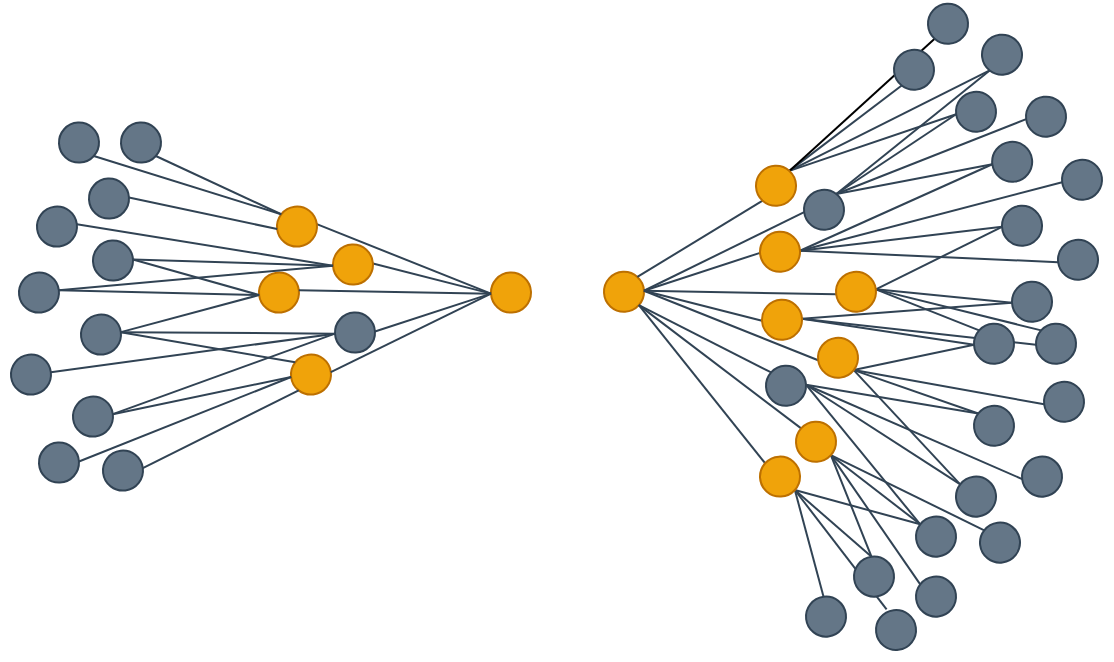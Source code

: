 <mxfile version="12.9.12" type="device"><diagram id="62S0e5glwULPYUZKFEZX" name="Page-1"><mxGraphModel dx="1422" dy="776" grid="1" gridSize="10" guides="1" tooltips="1" connect="1" arrows="1" fold="1" page="1" pageScale="1" pageWidth="827" pageHeight="1169" math="0" shadow="0"><root><mxCell id="0"/><mxCell id="1" parent="0"/><mxCell id="OaKnhqzBwiKhM-M37cn4-85" style="edgeStyle=none;rounded=0;orthogonalLoop=1;jettySize=auto;html=1;exitX=0.5;exitY=1;exitDx=0;exitDy=0;entryX=1;entryY=0;entryDx=0;entryDy=0;endArrow=none;endFill=0;fillColor=#647687;strokeColor=#314354;" parent="1" source="OaKnhqzBwiKhM-M37cn4-3" target="OaKnhqzBwiKhM-M37cn4-53" edge="1"><mxGeometry relative="1" as="geometry"/></mxCell><mxCell id="OaKnhqzBwiKhM-M37cn4-86" style="edgeStyle=none;rounded=0;orthogonalLoop=1;jettySize=auto;html=1;exitX=0.5;exitY=1;exitDx=0;exitDy=0;entryX=0.5;entryY=0;entryDx=0;entryDy=0;endArrow=none;endFill=0;fillColor=#647687;strokeColor=#314354;" parent="1" source="OaKnhqzBwiKhM-M37cn4-3" target="OaKnhqzBwiKhM-M37cn4-63" edge="1"><mxGeometry relative="1" as="geometry"/></mxCell><mxCell id="OaKnhqzBwiKhM-M37cn4-87" style="edgeStyle=none;rounded=0;orthogonalLoop=1;jettySize=auto;html=1;exitX=0.5;exitY=1;exitDx=0;exitDy=0;entryX=1;entryY=0;entryDx=0;entryDy=0;endArrow=none;endFill=0;fillColor=#647687;strokeColor=#314354;" parent="1" source="OaKnhqzBwiKhM-M37cn4-3" target="OaKnhqzBwiKhM-M37cn4-64" edge="1"><mxGeometry relative="1" as="geometry"/></mxCell><mxCell id="OaKnhqzBwiKhM-M37cn4-88" style="edgeStyle=none;rounded=0;orthogonalLoop=1;jettySize=auto;html=1;exitX=0.5;exitY=1;exitDx=0;exitDy=0;entryX=1;entryY=0;entryDx=0;entryDy=0;endArrow=none;endFill=0;fillColor=#647687;strokeColor=#314354;" parent="1" source="OaKnhqzBwiKhM-M37cn4-3" target="OaKnhqzBwiKhM-M37cn4-61" edge="1"><mxGeometry relative="1" as="geometry"/></mxCell><mxCell id="OaKnhqzBwiKhM-M37cn4-3" value="" style="ellipse;whiteSpace=wrap;html=1;aspect=fixed;fillColor=#647687;rotation=-142;strokeColor=#314354;fontColor=#ffffff;" parent="1" vertex="1"><mxGeometry x="536" y="354.892" width="20" height="20" as="geometry"/></mxCell><mxCell id="OaKnhqzBwiKhM-M37cn4-93" style="edgeStyle=none;rounded=0;orthogonalLoop=1;jettySize=auto;html=1;exitX=0;exitY=1;exitDx=0;exitDy=0;entryX=0.5;entryY=0;entryDx=0;entryDy=0;endArrow=none;endFill=0;fillColor=#647687;strokeColor=#314354;" parent="1" source="OaKnhqzBwiKhM-M37cn4-4" target="OaKnhqzBwiKhM-M37cn4-57" edge="1"><mxGeometry relative="1" as="geometry"/></mxCell><mxCell id="OaKnhqzBwiKhM-M37cn4-94" style="edgeStyle=none;rounded=0;orthogonalLoop=1;jettySize=auto;html=1;exitX=0;exitY=1;exitDx=0;exitDy=0;entryX=0.5;entryY=0;entryDx=0;entryDy=0;endArrow=none;endFill=0;fillColor=#647687;strokeColor=#314354;" parent="1" source="OaKnhqzBwiKhM-M37cn4-4" target="OaKnhqzBwiKhM-M37cn4-56" edge="1"><mxGeometry relative="1" as="geometry"/></mxCell><mxCell id="OaKnhqzBwiKhM-M37cn4-95" style="edgeStyle=none;rounded=0;orthogonalLoop=1;jettySize=auto;html=1;exitX=0;exitY=1;exitDx=0;exitDy=0;entryX=1;entryY=0;entryDx=0;entryDy=0;endArrow=none;endFill=0;fillColor=#647687;strokeColor=#314354;" parent="1" source="OaKnhqzBwiKhM-M37cn4-4" target="OaKnhqzBwiKhM-M37cn4-59" edge="1"><mxGeometry relative="1" as="geometry"/></mxCell><mxCell id="OaKnhqzBwiKhM-M37cn4-96" style="edgeStyle=none;rounded=0;orthogonalLoop=1;jettySize=auto;html=1;exitX=0;exitY=1;exitDx=0;exitDy=0;entryX=1;entryY=0;entryDx=0;entryDy=0;endArrow=none;endFill=0;fillColor=#647687;strokeColor=#314354;" parent="1" source="OaKnhqzBwiKhM-M37cn4-4" target="OaKnhqzBwiKhM-M37cn4-62" edge="1"><mxGeometry relative="1" as="geometry"/></mxCell><mxCell id="OaKnhqzBwiKhM-M37cn4-5" value="" style="ellipse;whiteSpace=wrap;html=1;aspect=fixed;rotation=-93;fillColor=#f0a30a;strokeColor=#BD7000;fontColor=#ffffff;" parent="1" vertex="1"><mxGeometry x="436" y="395.892" width="20" height="20" as="geometry"/></mxCell><mxCell id="OaKnhqzBwiKhM-M37cn4-6" value="" style="endArrow=none;html=1;exitX=1;exitY=0;exitDx=0;exitDy=0;entryX=0;entryY=1;entryDx=0;entryDy=0;fillColor=#647687;strokeColor=#314354;" parent="1" source="OaKnhqzBwiKhM-M37cn4-14" target="OaKnhqzBwiKhM-M37cn4-5" edge="1"><mxGeometry width="50" height="50" relative="1" as="geometry"><mxPoint x="399" y="342.892" as="sourcePoint"/><mxPoint x="329" y="351.892" as="targetPoint"/></mxGeometry></mxCell><mxCell id="OaKnhqzBwiKhM-M37cn4-7" value="" style="endArrow=none;html=1;exitX=0.5;exitY=0;exitDx=0;exitDy=0;entryX=0.5;entryY=1;entryDx=0;entryDy=0;fillColor=#647687;strokeColor=#314354;" parent="1" source="OaKnhqzBwiKhM-M37cn4-15" target="OaKnhqzBwiKhM-M37cn4-5" edge="1"><mxGeometry width="50" height="50" relative="1" as="geometry"><mxPoint x="399" y="342.892" as="sourcePoint"/><mxPoint x="329" y="351.892" as="targetPoint"/></mxGeometry></mxCell><mxCell id="OaKnhqzBwiKhM-M37cn4-8" value="" style="endArrow=none;html=1;exitX=1;exitY=0;exitDx=0;exitDy=0;entryX=0.5;entryY=1;entryDx=0;entryDy=0;fillColor=#647687;strokeColor=#314354;" parent="1" source="OaKnhqzBwiKhM-M37cn4-13" target="OaKnhqzBwiKhM-M37cn4-5" edge="1"><mxGeometry width="50" height="50" relative="1" as="geometry"><mxPoint x="399" y="342.892" as="sourcePoint"/><mxPoint x="329" y="351.892" as="targetPoint"/></mxGeometry></mxCell><mxCell id="OaKnhqzBwiKhM-M37cn4-9" value="" style="endArrow=none;html=1;exitX=1;exitY=0;exitDx=0;exitDy=0;entryX=0.5;entryY=1;entryDx=0;entryDy=0;fillColor=#647687;strokeColor=#314354;" parent="1" source="OaKnhqzBwiKhM-M37cn4-3" target="OaKnhqzBwiKhM-M37cn4-5" edge="1"><mxGeometry width="50" height="50" relative="1" as="geometry"><mxPoint x="399" y="342.892" as="sourcePoint"/><mxPoint x="329" y="351.892" as="targetPoint"/></mxGeometry></mxCell><mxCell id="OaKnhqzBwiKhM-M37cn4-10" value="" style="endArrow=none;html=1;exitX=1;exitY=0;exitDx=0;exitDy=0;entryX=0.5;entryY=1;entryDx=0;entryDy=0;fillColor=#647687;strokeColor=#314354;" parent="1" source="OaKnhqzBwiKhM-M37cn4-4" target="OaKnhqzBwiKhM-M37cn4-5" edge="1"><mxGeometry width="50" height="50" relative="1" as="geometry"><mxPoint x="399" y="342.892" as="sourcePoint"/><mxPoint x="329" y="351.892" as="targetPoint"/></mxGeometry></mxCell><mxCell id="OaKnhqzBwiKhM-M37cn4-11" value="" style="endArrow=none;html=1;exitX=0.5;exitY=0;exitDx=0;exitDy=0;entryX=0.5;entryY=1;entryDx=0;entryDy=0;fillColor=#647687;strokeColor=#314354;" parent="1" source="OaKnhqzBwiKhM-M37cn4-17" target="OaKnhqzBwiKhM-M37cn4-5" edge="1"><mxGeometry width="50" height="50" relative="1" as="geometry"><mxPoint x="399" y="342.892" as="sourcePoint"/><mxPoint x="329" y="351.892" as="targetPoint"/></mxGeometry></mxCell><mxCell id="OaKnhqzBwiKhM-M37cn4-12" value="" style="endArrow=none;html=1;exitX=0;exitY=0;exitDx=0;exitDy=0;entryX=1;entryY=1;entryDx=0;entryDy=0;fillColor=#647687;strokeColor=#314354;" parent="1" source="OaKnhqzBwiKhM-M37cn4-16" target="OaKnhqzBwiKhM-M37cn4-5" edge="1"><mxGeometry width="50" height="50" relative="1" as="geometry"><mxPoint x="399" y="342.892" as="sourcePoint"/><mxPoint x="329" y="351.892" as="targetPoint"/></mxGeometry></mxCell><mxCell id="OaKnhqzBwiKhM-M37cn4-100" style="edgeStyle=none;rounded=0;orthogonalLoop=1;jettySize=auto;html=1;exitX=0;exitY=0.5;exitDx=0;exitDy=0;entryX=0.5;entryY=0;entryDx=0;entryDy=0;endArrow=none;endFill=0;fillColor=#647687;strokeColor=#314354;" parent="1" source="OaKnhqzBwiKhM-M37cn4-13" target="OaKnhqzBwiKhM-M37cn4-62" edge="1"><mxGeometry relative="1" as="geometry"/></mxCell><mxCell id="OaKnhqzBwiKhM-M37cn4-101" style="edgeStyle=none;rounded=0;orthogonalLoop=1;jettySize=auto;html=1;exitX=0;exitY=0.5;exitDx=0;exitDy=0;entryX=1;entryY=0;entryDx=0;entryDy=0;endArrow=none;endFill=0;fillColor=#647687;strokeColor=#314354;" parent="1" source="OaKnhqzBwiKhM-M37cn4-13" target="OaKnhqzBwiKhM-M37cn4-66" edge="1"><mxGeometry relative="1" as="geometry"/></mxCell><mxCell id="OaKnhqzBwiKhM-M37cn4-102" style="edgeStyle=none;rounded=0;orthogonalLoop=1;jettySize=auto;html=1;exitX=0;exitY=0.5;exitDx=0;exitDy=0;entryX=1;entryY=0.5;entryDx=0;entryDy=0;endArrow=none;endFill=0;fillColor=#647687;strokeColor=#314354;" parent="1" source="OaKnhqzBwiKhM-M37cn4-13" target="OaKnhqzBwiKhM-M37cn4-65" edge="1"><mxGeometry relative="1" as="geometry"/></mxCell><mxCell id="OaKnhqzBwiKhM-M37cn4-103" style="edgeStyle=none;rounded=0;orthogonalLoop=1;jettySize=auto;html=1;exitX=0;exitY=0.5;exitDx=0;exitDy=0;entryX=1;entryY=0.5;entryDx=0;entryDy=0;endArrow=none;endFill=0;fillColor=#647687;strokeColor=#314354;" parent="1" source="OaKnhqzBwiKhM-M37cn4-13" target="OaKnhqzBwiKhM-M37cn4-68" edge="1"><mxGeometry relative="1" as="geometry"/></mxCell><mxCell id="OaKnhqzBwiKhM-M37cn4-13" value="" style="ellipse;whiteSpace=wrap;html=1;aspect=fixed;fillColor=#f0a30a;rotation=-142;strokeColor=#BD7000;fontColor=#ffffff;" parent="1" vertex="1"><mxGeometry x="543" y="428.892" width="20" height="20" as="geometry"/></mxCell><mxCell id="OaKnhqzBwiKhM-M37cn4-104" style="edgeStyle=none;rounded=0;orthogonalLoop=1;jettySize=auto;html=1;exitX=0.5;exitY=1;exitDx=0;exitDy=0;entryX=1;entryY=0.5;entryDx=0;entryDy=0;endArrow=none;endFill=0;fillColor=#647687;strokeColor=#314354;" parent="1" source="OaKnhqzBwiKhM-M37cn4-14" target="OaKnhqzBwiKhM-M37cn4-65" edge="1"><mxGeometry relative="1" as="geometry"/></mxCell><mxCell id="OaKnhqzBwiKhM-M37cn4-105" style="edgeStyle=none;rounded=0;orthogonalLoop=1;jettySize=auto;html=1;exitX=0.5;exitY=1;exitDx=0;exitDy=0;entryX=1;entryY=0;entryDx=0;entryDy=0;endArrow=none;endFill=0;fillColor=#647687;strokeColor=#314354;" parent="1" source="OaKnhqzBwiKhM-M37cn4-14" target="OaKnhqzBwiKhM-M37cn4-67" edge="1"><mxGeometry relative="1" as="geometry"/></mxCell><mxCell id="OaKnhqzBwiKhM-M37cn4-106" style="edgeStyle=none;rounded=0;orthogonalLoop=1;jettySize=auto;html=1;exitX=0.5;exitY=1;exitDx=0;exitDy=0;entryX=1;entryY=0.5;entryDx=0;entryDy=0;endArrow=none;endFill=0;fillColor=#647687;strokeColor=#314354;" parent="1" source="OaKnhqzBwiKhM-M37cn4-14" target="OaKnhqzBwiKhM-M37cn4-68" edge="1"><mxGeometry relative="1" as="geometry"/></mxCell><mxCell id="OaKnhqzBwiKhM-M37cn4-107" style="edgeStyle=none;rounded=0;orthogonalLoop=1;jettySize=auto;html=1;exitX=0.5;exitY=1;exitDx=0;exitDy=0;entryX=1;entryY=0.5;entryDx=0;entryDy=0;endArrow=none;endFill=0;fillColor=#647687;strokeColor=#314354;" parent="1" source="OaKnhqzBwiKhM-M37cn4-14" target="OaKnhqzBwiKhM-M37cn4-70" edge="1"><mxGeometry relative="1" as="geometry"/></mxCell><mxCell id="OaKnhqzBwiKhM-M37cn4-14" value="" style="ellipse;whiteSpace=wrap;html=1;aspect=fixed;rotation=-93;fillColor=#647687;strokeColor=#314354;fontColor=#ffffff;" parent="1" vertex="1"><mxGeometry x="517" y="442.892" width="20" height="20" as="geometry"/></mxCell><mxCell id="OaKnhqzBwiKhM-M37cn4-97" style="edgeStyle=none;rounded=0;orthogonalLoop=1;jettySize=auto;html=1;exitX=0.5;exitY=1;exitDx=0;exitDy=0;entryX=0.5;entryY=0;entryDx=0;entryDy=0;endArrow=none;endFill=0;fillColor=#647687;strokeColor=#314354;" parent="1" source="OaKnhqzBwiKhM-M37cn4-15" target="OaKnhqzBwiKhM-M37cn4-62" edge="1"><mxGeometry relative="1" as="geometry"/></mxCell><mxCell id="OaKnhqzBwiKhM-M37cn4-98" style="edgeStyle=none;rounded=0;orthogonalLoop=1;jettySize=auto;html=1;exitX=0.5;exitY=1;exitDx=0;exitDy=0;entryX=0.5;entryY=0;entryDx=0;entryDy=0;endArrow=none;endFill=0;fillColor=#647687;strokeColor=#314354;" parent="1" source="OaKnhqzBwiKhM-M37cn4-15" target="OaKnhqzBwiKhM-M37cn4-56" edge="1"><mxGeometry relative="1" as="geometry"/></mxCell><mxCell id="OaKnhqzBwiKhM-M37cn4-99" style="edgeStyle=none;rounded=0;orthogonalLoop=1;jettySize=auto;html=1;exitX=0.5;exitY=1;exitDx=0;exitDy=0;entryX=0.5;entryY=0;entryDx=0;entryDy=0;endArrow=none;endFill=0;fillColor=#647687;strokeColor=#314354;" parent="1" source="OaKnhqzBwiKhM-M37cn4-15" target="OaKnhqzBwiKhM-M37cn4-59" edge="1"><mxGeometry relative="1" as="geometry"/></mxCell><mxCell id="OaKnhqzBwiKhM-M37cn4-15" value="" style="ellipse;whiteSpace=wrap;html=1;aspect=fixed;rotation=-93;fillColor=#f0a30a;strokeColor=#BD7000;fontColor=#ffffff;" parent="1" vertex="1"><mxGeometry x="515" y="409.892" width="20" height="20" as="geometry"/></mxCell><mxCell id="OaKnhqzBwiKhM-M37cn4-82" style="edgeStyle=none;rounded=0;orthogonalLoop=1;jettySize=auto;html=1;exitX=1;exitY=1;exitDx=0;exitDy=0;entryX=0.5;entryY=0;entryDx=0;entryDy=0;endArrow=none;endFill=0;fillColor=#647687;strokeColor=#314354;" parent="1" source="OaKnhqzBwiKhM-M37cn4-16" target="OaKnhqzBwiKhM-M37cn4-60" edge="1"><mxGeometry relative="1" as="geometry"/></mxCell><mxCell id="OaKnhqzBwiKhM-M37cn4-83" style="edgeStyle=none;rounded=0;orthogonalLoop=1;jettySize=auto;html=1;exitX=1;exitY=1;exitDx=0;exitDy=0;entryX=0.5;entryY=0;entryDx=0;entryDy=0;endArrow=none;endFill=0;fillColor=#647687;strokeColor=#314354;" parent="1" source="OaKnhqzBwiKhM-M37cn4-16" target="OaKnhqzBwiKhM-M37cn4-63" edge="1"><mxGeometry relative="1" as="geometry"/></mxCell><mxCell id="OaKnhqzBwiKhM-M37cn4-84" style="edgeStyle=none;rounded=0;orthogonalLoop=1;jettySize=auto;html=1;exitX=1;exitY=1;exitDx=0;exitDy=0;entryX=1;entryY=0;entryDx=0;entryDy=0;endArrow=none;endFill=0;fillColor=#647687;strokeColor=#314354;" parent="1" source="OaKnhqzBwiKhM-M37cn4-16" target="OaKnhqzBwiKhM-M37cn4-53" edge="1"><mxGeometry relative="1" as="geometry"/></mxCell><mxCell id="OaKnhqzBwiKhM-M37cn4-116" style="edgeStyle=none;rounded=0;orthogonalLoop=1;jettySize=auto;html=1;exitX=1;exitY=1;exitDx=0;exitDy=0;entryX=0;entryY=0;entryDx=0;entryDy=0;endArrow=none;endFill=0;" parent="1" source="OaKnhqzBwiKhM-M37cn4-16" target="OaKnhqzBwiKhM-M37cn4-58" edge="1"><mxGeometry relative="1" as="geometry"/></mxCell><mxCell id="OaKnhqzBwiKhM-M37cn4-16" value="" style="ellipse;whiteSpace=wrap;html=1;aspect=fixed;rotation=-93;fillColor=#f0a30a;strokeColor=#BD7000;fontColor=#ffffff;" parent="1" vertex="1"><mxGeometry x="512" y="342.892" width="20" height="20" as="geometry"/></mxCell><mxCell id="OaKnhqzBwiKhM-M37cn4-89" style="edgeStyle=none;rounded=0;orthogonalLoop=1;jettySize=auto;html=1;exitX=0.5;exitY=1;exitDx=0;exitDy=0;entryX=1;entryY=0;entryDx=0;entryDy=0;endArrow=none;endFill=0;fillColor=#647687;strokeColor=#314354;" parent="1" source="OaKnhqzBwiKhM-M37cn4-17" target="OaKnhqzBwiKhM-M37cn4-61" edge="1"><mxGeometry relative="1" as="geometry"/></mxCell><mxCell id="OaKnhqzBwiKhM-M37cn4-90" style="edgeStyle=none;rounded=0;orthogonalLoop=1;jettySize=auto;html=1;exitX=0.5;exitY=1;exitDx=0;exitDy=0;entryX=1;entryY=0;entryDx=0;entryDy=0;endArrow=none;endFill=0;fillColor=#647687;strokeColor=#314354;" parent="1" source="OaKnhqzBwiKhM-M37cn4-17" target="OaKnhqzBwiKhM-M37cn4-54" edge="1"><mxGeometry relative="1" as="geometry"/></mxCell><mxCell id="OaKnhqzBwiKhM-M37cn4-91" style="edgeStyle=none;rounded=0;orthogonalLoop=1;jettySize=auto;html=1;exitX=0.5;exitY=1;exitDx=0;exitDy=0;entryX=0.5;entryY=0;entryDx=0;entryDy=0;endArrow=none;endFill=0;fillColor=#647687;strokeColor=#314354;" parent="1" source="OaKnhqzBwiKhM-M37cn4-17" target="OaKnhqzBwiKhM-M37cn4-57" edge="1"><mxGeometry relative="1" as="geometry"/></mxCell><mxCell id="OaKnhqzBwiKhM-M37cn4-92" style="edgeStyle=none;rounded=0;orthogonalLoop=1;jettySize=auto;html=1;exitX=0.5;exitY=1;exitDx=0;exitDy=0;entryX=1;entryY=0;entryDx=0;entryDy=0;endArrow=none;endFill=0;fillColor=#647687;strokeColor=#314354;" parent="1" source="OaKnhqzBwiKhM-M37cn4-17" target="OaKnhqzBwiKhM-M37cn4-55" edge="1"><mxGeometry relative="1" as="geometry"/></mxCell><mxCell id="OaKnhqzBwiKhM-M37cn4-17" value="" style="ellipse;whiteSpace=wrap;html=1;aspect=fixed;rotation=-93;fillColor=#f0a30a;strokeColor=#BD7000;fontColor=#ffffff;" parent="1" vertex="1"><mxGeometry x="514" y="375.892" width="20" height="20" as="geometry"/></mxCell><mxCell id="OaKnhqzBwiKhM-M37cn4-21" value="" style="endArrow=none;html=1;exitX=1;exitY=0;exitDx=0;exitDy=0;entryX=0;entryY=1;entryDx=0;entryDy=0;fillColor=#647687;strokeColor=#314354;" parent="1" source="OaKnhqzBwiKhM-M37cn4-22" target="OaKnhqzBwiKhM-M37cn4-5" edge="1"><mxGeometry width="50" height="50" relative="1" as="geometry"><mxPoint x="419" y="470.892" as="sourcePoint"/><mxPoint x="450" y="420" as="targetPoint"/></mxGeometry></mxCell><mxCell id="OaKnhqzBwiKhM-M37cn4-108" style="edgeStyle=none;rounded=0;orthogonalLoop=1;jettySize=auto;html=1;exitX=0;exitY=1;exitDx=0;exitDy=0;entryX=1;entryY=0.5;entryDx=0;entryDy=0;endArrow=none;endFill=0;fillColor=#647687;strokeColor=#314354;" parent="1" source="OaKnhqzBwiKhM-M37cn4-22" target="OaKnhqzBwiKhM-M37cn4-69" edge="1"><mxGeometry relative="1" as="geometry"/></mxCell><mxCell id="OaKnhqzBwiKhM-M37cn4-109" style="edgeStyle=none;rounded=0;orthogonalLoop=1;jettySize=auto;html=1;exitX=0;exitY=1;exitDx=0;exitDy=0;entryX=1;entryY=0.5;entryDx=0;entryDy=0;endArrow=none;endFill=0;fillColor=#647687;strokeColor=#314354;" parent="1" source="OaKnhqzBwiKhM-M37cn4-22" target="OaKnhqzBwiKhM-M37cn4-70" edge="1"><mxGeometry relative="1" as="geometry"/></mxCell><mxCell id="OaKnhqzBwiKhM-M37cn4-110" style="edgeStyle=none;rounded=0;orthogonalLoop=1;jettySize=auto;html=1;exitX=0;exitY=1;exitDx=0;exitDy=0;entryX=1;entryY=1;entryDx=0;entryDy=0;endArrow=none;endFill=0;fillColor=#647687;strokeColor=#314354;" parent="1" source="OaKnhqzBwiKhM-M37cn4-22" target="OaKnhqzBwiKhM-M37cn4-71" edge="1"><mxGeometry relative="1" as="geometry"/></mxCell><mxCell id="OaKnhqzBwiKhM-M37cn4-111" style="edgeStyle=none;rounded=0;orthogonalLoop=1;jettySize=auto;html=1;exitX=0;exitY=1;exitDx=0;exitDy=0;entryX=1;entryY=0.5;entryDx=0;entryDy=0;endArrow=none;endFill=0;fillColor=#647687;strokeColor=#314354;" parent="1" source="OaKnhqzBwiKhM-M37cn4-22" target="OaKnhqzBwiKhM-M37cn4-72" edge="1"><mxGeometry relative="1" as="geometry"/></mxCell><mxCell id="OaKnhqzBwiKhM-M37cn4-22" value="" style="ellipse;whiteSpace=wrap;html=1;aspect=fixed;rotation=-93;fillColor=#f0a30a;strokeColor=#BD7000;fontColor=#ffffff;" parent="1" vertex="1"><mxGeometry x="532" y="470.892" width="20" height="20" as="geometry"/></mxCell><mxCell id="OaKnhqzBwiKhM-M37cn4-23" value="" style="endArrow=none;html=1;exitX=1;exitY=0;exitDx=0;exitDy=0;entryX=0;entryY=1;entryDx=0;entryDy=0;fillColor=#647687;strokeColor=#314354;" parent="1" source="OaKnhqzBwiKhM-M37cn4-24" target="OaKnhqzBwiKhM-M37cn4-5" edge="1"><mxGeometry width="50" height="50" relative="1" as="geometry"><mxPoint x="401" y="488.312" as="sourcePoint"/><mxPoint x="425.431" y="420.004" as="targetPoint"/></mxGeometry></mxCell><mxCell id="OaKnhqzBwiKhM-M37cn4-112" style="edgeStyle=none;rounded=0;orthogonalLoop=1;jettySize=auto;html=1;exitX=0;exitY=1;exitDx=0;exitDy=0;entryX=1;entryY=1;entryDx=0;entryDy=0;endArrow=none;endFill=0;fillColor=#647687;strokeColor=#314354;" parent="1" source="OaKnhqzBwiKhM-M37cn4-24" target="OaKnhqzBwiKhM-M37cn4-71" edge="1"><mxGeometry relative="1" as="geometry"/></mxCell><mxCell id="OaKnhqzBwiKhM-M37cn4-113" style="edgeStyle=none;rounded=0;orthogonalLoop=1;jettySize=auto;html=1;exitX=0;exitY=1;exitDx=0;exitDy=0;entryX=1.002;entryY=0.76;entryDx=0;entryDy=0;entryPerimeter=0;endArrow=none;endFill=0;fillColor=#647687;strokeColor=#314354;" parent="1" source="OaKnhqzBwiKhM-M37cn4-24" target="OaKnhqzBwiKhM-M37cn4-75" edge="1"><mxGeometry relative="1" as="geometry"/></mxCell><mxCell id="OaKnhqzBwiKhM-M37cn4-114" style="edgeStyle=none;rounded=0;orthogonalLoop=1;jettySize=auto;html=1;exitX=0;exitY=1;exitDx=0;exitDy=0;entryX=1;entryY=1;entryDx=0;entryDy=0;endArrow=none;endFill=0;fillColor=#647687;strokeColor=#314354;" parent="1" source="OaKnhqzBwiKhM-M37cn4-24" target="OaKnhqzBwiKhM-M37cn4-76" edge="1"><mxGeometry relative="1" as="geometry"/></mxCell><mxCell id="OaKnhqzBwiKhM-M37cn4-115" style="edgeStyle=none;rounded=0;orthogonalLoop=1;jettySize=auto;html=1;exitX=0;exitY=1;exitDx=0;exitDy=0;entryX=1;entryY=0.5;entryDx=0;entryDy=0;endArrow=none;endFill=0;fillColor=#647687;strokeColor=#314354;" parent="1" source="OaKnhqzBwiKhM-M37cn4-24" target="OaKnhqzBwiKhM-M37cn4-70" edge="1"><mxGeometry relative="1" as="geometry"/></mxCell><mxCell id="OaKnhqzBwiKhM-M37cn4-24" value="" style="ellipse;whiteSpace=wrap;html=1;aspect=fixed;rotation=-93;fillColor=#f0a30a;strokeColor=#BD7000;fontColor=#ffffff;" parent="1" vertex="1"><mxGeometry x="514" y="488.312" width="20" height="20" as="geometry"/></mxCell><mxCell id="OaKnhqzBwiKhM-M37cn4-53" value="" style="ellipse;whiteSpace=wrap;html=1;aspect=fixed;fillColor=#647687;rotation=-142;strokeColor=#314354;fontColor=#ffffff;" parent="1" vertex="1"><mxGeometry x="612" y="305.892" width="20" height="20" as="geometry"/></mxCell><mxCell id="OaKnhqzBwiKhM-M37cn4-54" value="" style="ellipse;whiteSpace=wrap;html=1;aspect=fixed;fillColor=#647687;rotation=-142;strokeColor=#314354;fontColor=#ffffff;" parent="1" vertex="1"><mxGeometry x="665" y="339.892" width="20" height="20" as="geometry"/></mxCell><mxCell id="OaKnhqzBwiKhM-M37cn4-55" value="" style="ellipse;whiteSpace=wrap;html=1;aspect=fixed;fillColor=#647687;rotation=-142;strokeColor=#314354;fontColor=#ffffff;" parent="1" vertex="1"><mxGeometry x="663" y="379.892" width="20" height="20" as="geometry"/></mxCell><mxCell id="OaKnhqzBwiKhM-M37cn4-56" value="" style="ellipse;whiteSpace=wrap;html=1;aspect=fixed;rotation=-93;fillColor=#647687;strokeColor=#314354;fontColor=#ffffff;" parent="1" vertex="1"><mxGeometry x="640" y="400.892" width="20" height="20" as="geometry"/></mxCell><mxCell id="OaKnhqzBwiKhM-M37cn4-57" value="" style="ellipse;whiteSpace=wrap;html=1;aspect=fixed;rotation=-93;fillColor=#647687;strokeColor=#314354;fontColor=#ffffff;" parent="1" vertex="1"><mxGeometry x="635" y="362.892" width="20" height="20" as="geometry"/></mxCell><mxCell id="OaKnhqzBwiKhM-M37cn4-58" value="" style="ellipse;whiteSpace=wrap;html=1;aspect=fixed;rotation=-93;fillColor=#647687;strokeColor=#314354;fontColor=#ffffff;" parent="1" vertex="1"><mxGeometry x="598" y="261.892" width="20" height="20" as="geometry"/></mxCell><mxCell id="OaKnhqzBwiKhM-M37cn4-59" value="" style="ellipse;whiteSpace=wrap;html=1;aspect=fixed;rotation=-93;fillColor=#647687;strokeColor=#314354;fontColor=#ffffff;" parent="1" vertex="1"><mxGeometry x="652" y="421.892" width="20" height="20" as="geometry"/></mxCell><mxCell id="OaKnhqzBwiKhM-M37cn4-60" value="" style="ellipse;whiteSpace=wrap;html=1;aspect=fixed;fillColor=#647687;rotation=-142;strokeColor=#314354;fontColor=#ffffff;" parent="1" vertex="1"><mxGeometry x="581" y="284.892" width="20" height="20" as="geometry"/></mxCell><mxCell id="OaKnhqzBwiKhM-M37cn4-61" value="" style="ellipse;whiteSpace=wrap;html=1;aspect=fixed;fillColor=#647687;rotation=-142;strokeColor=#314354;fontColor=#ffffff;" parent="1" vertex="1"><mxGeometry x="630.08" y="330.892" width="20" height="20" as="geometry"/></mxCell><mxCell id="OaKnhqzBwiKhM-M37cn4-62" value="" style="ellipse;whiteSpace=wrap;html=1;aspect=fixed;rotation=-93;fillColor=#647687;strokeColor=#314354;fontColor=#ffffff;" parent="1" vertex="1"><mxGeometry x="621" y="421.892" width="20" height="20" as="geometry"/></mxCell><mxCell id="OaKnhqzBwiKhM-M37cn4-63" value="" style="ellipse;whiteSpace=wrap;html=1;aspect=fixed;fillColor=#647687;rotation=-142;strokeColor=#314354;fontColor=#ffffff;" parent="1" vertex="1"><mxGeometry x="625" y="277.332" width="20" height="20" as="geometry"/></mxCell><mxCell id="OaKnhqzBwiKhM-M37cn4-64" value="" style="ellipse;whiteSpace=wrap;html=1;aspect=fixed;fillColor=#647687;rotation=-142;strokeColor=#314354;fontColor=#ffffff;" parent="1" vertex="1"><mxGeometry x="647" y="308.332" width="20" height="20" as="geometry"/></mxCell><mxCell id="OaKnhqzBwiKhM-M37cn4-65" value="" style="ellipse;whiteSpace=wrap;html=1;aspect=fixed;fillColor=#647687;rotation=-142;strokeColor=#314354;fontColor=#ffffff;" parent="1" vertex="1"><mxGeometry x="621" y="462.892" width="20" height="20" as="geometry"/></mxCell><mxCell id="OaKnhqzBwiKhM-M37cn4-66" value="" style="ellipse;whiteSpace=wrap;html=1;aspect=fixed;fillColor=#647687;rotation=-142;strokeColor=#314354;fontColor=#ffffff;" parent="1" vertex="1"><mxGeometry x="656" y="450.892" width="20" height="20" as="geometry"/></mxCell><mxCell id="OaKnhqzBwiKhM-M37cn4-67" value="" style="ellipse;whiteSpace=wrap;html=1;aspect=fixed;fillColor=#647687;rotation=-142;strokeColor=#314354;fontColor=#ffffff;" parent="1" vertex="1"><mxGeometry x="645" y="488.312" width="20" height="20" as="geometry"/></mxCell><mxCell id="OaKnhqzBwiKhM-M37cn4-68" value="" style="ellipse;whiteSpace=wrap;html=1;aspect=fixed;fillColor=#647687;rotation=-142;strokeColor=#314354;fontColor=#ffffff;" parent="1" vertex="1"><mxGeometry x="612" y="498.312" width="20" height="20" as="geometry"/></mxCell><mxCell id="OaKnhqzBwiKhM-M37cn4-69" value="" style="ellipse;whiteSpace=wrap;html=1;aspect=fixed;fillColor=#647687;rotation=-142;strokeColor=#314354;fontColor=#ffffff;" parent="1" vertex="1"><mxGeometry x="624" y="521.312" width="20" height="20" as="geometry"/></mxCell><mxCell id="OaKnhqzBwiKhM-M37cn4-70" value="" style="ellipse;whiteSpace=wrap;html=1;aspect=fixed;fillColor=#647687;rotation=-142;strokeColor=#314354;fontColor=#ffffff;" parent="1" vertex="1"><mxGeometry x="592" y="518.312" width="20" height="20" as="geometry"/></mxCell><mxCell id="OaKnhqzBwiKhM-M37cn4-71" value="" style="ellipse;whiteSpace=wrap;html=1;aspect=fixed;fillColor=#647687;rotation=-142;strokeColor=#314354;fontColor=#ffffff;" parent="1" vertex="1"><mxGeometry x="561" y="538.312" width="20" height="20" as="geometry"/></mxCell><mxCell id="OaKnhqzBwiKhM-M37cn4-72" value="" style="ellipse;whiteSpace=wrap;html=1;aspect=fixed;fillColor=#647687;rotation=-142;strokeColor=#314354;fontColor=#ffffff;" parent="1" vertex="1"><mxGeometry x="592" y="548.312" width="20" height="20" as="geometry"/></mxCell><mxCell id="OaKnhqzBwiKhM-M37cn4-75" value="" style="ellipse;whiteSpace=wrap;html=1;aspect=fixed;fillColor=#647687;rotation=-142;strokeColor=#314354;fontColor=#ffffff;" parent="1" vertex="1"><mxGeometry x="572" y="565.002" width="20" height="20" as="geometry"/></mxCell><mxCell id="OaKnhqzBwiKhM-M37cn4-76" value="" style="ellipse;whiteSpace=wrap;html=1;aspect=fixed;fillColor=#647687;rotation=-142;strokeColor=#314354;fontColor=#ffffff;" parent="1" vertex="1"><mxGeometry x="537" y="558.312" width="20" height="20" as="geometry"/></mxCell><mxCell id="OaKnhqzBwiKhM-M37cn4-4" value="" style="ellipse;whiteSpace=wrap;html=1;aspect=fixed;fillColor=#f0a30a;rotation=-142;strokeColor=#BD7000;fontColor=#ffffff;" parent="1" vertex="1"><mxGeometry x="552" y="395.892" width="20" height="20" as="geometry"/></mxCell><mxCell id="DbdQKrvygFjP-wFM51Z9-6" value="" style="ellipse;whiteSpace=wrap;html=1;aspect=fixed;fillColor=#f0a30a;rotation=-322;strokeColor=#BD7000;fontColor=#ffffff;" parent="1" vertex="1"><mxGeometry x="279.49" y="437.296" width="20" height="20" as="geometry"/></mxCell><mxCell id="DbdQKrvygFjP-wFM51Z9-7" value="" style="ellipse;whiteSpace=wrap;html=1;aspect=fixed;fillColor=#f0a30a;rotation=-322;strokeColor=#BD7000;fontColor=#ffffff;" parent="1" vertex="1"><mxGeometry x="263.49" y="396.296" width="20" height="20" as="geometry"/></mxCell><mxCell id="DbdQKrvygFjP-wFM51Z9-11" value="" style="ellipse;whiteSpace=wrap;html=1;aspect=fixed;rotation=-273;fillColor=#f0a30a;strokeColor=#BD7000;fontColor=#ffffff;" parent="1" vertex="1"><mxGeometry x="379.49" y="396.296" width="20" height="20" as="geometry"/></mxCell><mxCell id="DbdQKrvygFjP-wFM51Z9-27" value="" style="endArrow=none;html=1;exitX=0.5;exitY=0;exitDx=0;exitDy=0;entryX=0.5;entryY=1;entryDx=0;entryDy=0;fillColor=#647687;strokeColor=#314354;" parent="1" source="DbdQKrvygFjP-wFM51Z9-2" target="DbdQKrvygFjP-wFM51Z9-11" edge="1"><mxGeometry width="50" height="50" relative="1" as="geometry"><mxPoint x="436.49" y="469.296" as="sourcePoint"/><mxPoint x="506.49" y="460.296" as="targetPoint"/></mxGeometry></mxCell><mxCell id="DbdQKrvygFjP-wFM51Z9-28" value="" style="endArrow=none;html=1;exitX=1;exitY=0;exitDx=0;exitDy=0;entryX=0.5;entryY=1;entryDx=0;entryDy=0;fillColor=#647687;strokeColor=#314354;" parent="1" source="DbdQKrvygFjP-wFM51Z9-8" target="DbdQKrvygFjP-wFM51Z9-11" edge="1"><mxGeometry width="50" height="50" relative="1" as="geometry"><mxPoint x="436.49" y="469.296" as="sourcePoint"/><mxPoint x="506.49" y="460.296" as="targetPoint"/></mxGeometry></mxCell><mxCell id="DbdQKrvygFjP-wFM51Z9-31" value="" style="endArrow=none;html=1;exitX=1;exitY=0;exitDx=0;exitDy=0;entryX=0.5;entryY=1;entryDx=0;entryDy=0;fillColor=#647687;strokeColor=#314354;" parent="1" source="DbdQKrvygFjP-wFM51Z9-6" target="DbdQKrvygFjP-wFM51Z9-11" edge="1"><mxGeometry width="50" height="50" relative="1" as="geometry"><mxPoint x="436.49" y="469.296" as="sourcePoint"/><mxPoint x="506.49" y="460.296" as="targetPoint"/></mxGeometry></mxCell><mxCell id="DbdQKrvygFjP-wFM51Z9-29" value="" style="endArrow=none;html=1;exitX=1;exitY=0;exitDx=0;exitDy=0;entryX=0.5;entryY=1;entryDx=0;entryDy=0;fillColor=#647687;strokeColor=#314354;" parent="1" source="DbdQKrvygFjP-wFM51Z9-7" target="DbdQKrvygFjP-wFM51Z9-11" edge="1"><mxGeometry width="50" height="50" relative="1" as="geometry"><mxPoint x="436.49" y="469.296" as="sourcePoint"/><mxPoint x="506.49" y="460.296" as="targetPoint"/></mxGeometry></mxCell><mxCell id="DbdQKrvygFjP-wFM51Z9-30" value="" style="endArrow=none;html=1;exitX=0.5;exitY=0;exitDx=0;exitDy=0;entryX=0.5;entryY=1;entryDx=0;entryDy=0;fillColor=#647687;strokeColor=#314354;" parent="1" source="DbdQKrvygFjP-wFM51Z9-3" target="DbdQKrvygFjP-wFM51Z9-11" edge="1"><mxGeometry width="50" height="50" relative="1" as="geometry"><mxPoint x="436.49" y="469.296" as="sourcePoint"/><mxPoint x="506.49" y="460.296" as="targetPoint"/></mxGeometry></mxCell><mxCell id="DbdQKrvygFjP-wFM51Z9-8" value="" style="ellipse;whiteSpace=wrap;html=1;aspect=fixed;fillColor=#f0a30a;rotation=-322;strokeColor=#BD7000;fontColor=#ffffff;" parent="1" vertex="1"><mxGeometry x="272.49" y="363.296" width="20" height="20" as="geometry"/></mxCell><mxCell id="DbdQKrvygFjP-wFM51Z9-2" value="" style="ellipse;whiteSpace=wrap;html=1;aspect=fixed;rotation=-273;fillColor=#f0a30a;strokeColor=#BD7000;fontColor=#ffffff;" parent="1" vertex="1"><mxGeometry x="300.49" y="382.296" width="20" height="20" as="geometry"/></mxCell><mxCell id="DbdQKrvygFjP-wFM51Z9-3" value="" style="ellipse;whiteSpace=wrap;html=1;aspect=fixed;rotation=-273;fillColor=#647687;strokeColor=#314354;fontColor=#ffffff;" parent="1" vertex="1"><mxGeometry x="301.49" y="416.296" width="20" height="20" as="geometry"/></mxCell><mxCell id="OaKnhqzBwiKhM-M37cn4-25" value="" style="ellipse;whiteSpace=wrap;html=1;aspect=fixed;fillColor=#647687;rotation=-322;strokeColor=#314354;fontColor=#ffffff;" parent="1" vertex="1"><mxGeometry x="185.49" y="485.296" width="20" height="20" as="geometry"/></mxCell><mxCell id="OaKnhqzBwiKhM-M37cn4-26" value="" style="endArrow=none;html=1;exitX=1;exitY=0;exitDx=0;exitDy=0;entryX=0.5;entryY=1;entryDx=0;entryDy=0;fillColor=#647687;strokeColor=#314354;" parent="1" source="OaKnhqzBwiKhM-M37cn4-25" target="DbdQKrvygFjP-wFM51Z9-6" edge="1"><mxGeometry width="50" height="50" relative="1" as="geometry"><mxPoint x="312.49" y="507.296" as="sourcePoint"/><mxPoint x="279.49" y="511.296" as="targetPoint"/></mxGeometry></mxCell><mxCell id="OaKnhqzBwiKhM-M37cn4-27" value="" style="ellipse;whiteSpace=wrap;html=1;aspect=fixed;fillColor=#647687;rotation=-322;strokeColor=#314354;fontColor=#ffffff;" parent="1" vertex="1"><mxGeometry x="139.49" y="437.296" width="20" height="20" as="geometry"/></mxCell><mxCell id="OaKnhqzBwiKhM-M37cn4-42" style="edgeStyle=none;rounded=0;orthogonalLoop=1;jettySize=auto;html=1;exitX=0.5;exitY=1;exitDx=0;exitDy=0;entryX=1;entryY=0;entryDx=0;entryDy=0;endArrow=none;endFill=0;fillColor=#647687;strokeColor=#314354;" parent="1" source="DbdQKrvygFjP-wFM51Z9-3" target="OaKnhqzBwiKhM-M37cn4-27" edge="1"><mxGeometry relative="1" as="geometry"/></mxCell><mxCell id="OaKnhqzBwiKhM-M37cn4-28" value="" style="ellipse;whiteSpace=wrap;html=1;aspect=fixed;fillColor=#647687;rotation=-322;strokeColor=#314354;fontColor=#ffffff;" parent="1" vertex="1"><mxGeometry x="143.49" y="396.296" width="20" height="20" as="geometry"/></mxCell><mxCell id="OaKnhqzBwiKhM-M37cn4-41" style="edgeStyle=none;rounded=0;orthogonalLoop=1;jettySize=auto;html=1;exitX=0;exitY=1;exitDx=0;exitDy=0;endArrow=none;endFill=0;entryX=1;entryY=0;entryDx=0;entryDy=0;fillColor=#647687;strokeColor=#314354;" parent="1" source="DbdQKrvygFjP-wFM51Z9-7" target="OaKnhqzBwiKhM-M37cn4-28" edge="1"><mxGeometry relative="1" as="geometry"><mxPoint x="175.49" y="407.296" as="targetPoint"/></mxGeometry></mxCell><mxCell id="OaKnhqzBwiKhM-M37cn4-48" style="edgeStyle=none;rounded=0;orthogonalLoop=1;jettySize=auto;html=1;exitX=0.5;exitY=1;exitDx=0;exitDy=0;entryX=1;entryY=0;entryDx=0;entryDy=0;endArrow=none;endFill=0;fillColor=#647687;strokeColor=#314354;" parent="1" source="DbdQKrvygFjP-wFM51Z9-2" target="OaKnhqzBwiKhM-M37cn4-28" edge="1"><mxGeometry relative="1" as="geometry"/></mxCell><mxCell id="OaKnhqzBwiKhM-M37cn4-29" value="" style="ellipse;whiteSpace=wrap;html=1;aspect=fixed;fillColor=#647687;rotation=-322;strokeColor=#314354;fontColor=#ffffff;" parent="1" vertex="1"><mxGeometry x="152.49" y="363.296" width="20" height="20" as="geometry"/></mxCell><mxCell id="OaKnhqzBwiKhM-M37cn4-47" style="edgeStyle=none;rounded=0;orthogonalLoop=1;jettySize=auto;html=1;exitX=0.5;exitY=1;exitDx=0;exitDy=0;entryX=1;entryY=0;entryDx=0;entryDy=0;endArrow=none;endFill=0;fillColor=#647687;strokeColor=#314354;" parent="1" source="DbdQKrvygFjP-wFM51Z9-2" target="OaKnhqzBwiKhM-M37cn4-29" edge="1"><mxGeometry relative="1" as="geometry"/></mxCell><mxCell id="OaKnhqzBwiKhM-M37cn4-30" value="" style="ellipse;whiteSpace=wrap;html=1;aspect=fixed;rotation=-273;fillColor=#647687;strokeColor=#314354;fontColor=#ffffff;" parent="1" vertex="1"><mxGeometry x="178.49" y="349.296" width="20" height="20" as="geometry"/></mxCell><mxCell id="OaKnhqzBwiKhM-M37cn4-51" style="edgeStyle=none;rounded=0;orthogonalLoop=1;jettySize=auto;html=1;exitX=0;exitY=1;exitDx=0;exitDy=0;entryX=0.5;entryY=0;entryDx=0;entryDy=0;endArrow=none;endFill=0;fillColor=#647687;strokeColor=#314354;" parent="1" source="DbdQKrvygFjP-wFM51Z9-8" target="OaKnhqzBwiKhM-M37cn4-30" edge="1"><mxGeometry relative="1" as="geometry"/></mxCell><mxCell id="OaKnhqzBwiKhM-M37cn4-31" value="" style="ellipse;whiteSpace=wrap;html=1;aspect=fixed;rotation=-273;fillColor=#647687;strokeColor=#314354;fontColor=#ffffff;" parent="1" vertex="1"><mxGeometry x="180.49" y="380.296" width="20" height="20" as="geometry"/></mxCell><mxCell id="OaKnhqzBwiKhM-M37cn4-45" style="edgeStyle=none;rounded=0;orthogonalLoop=1;jettySize=auto;html=1;exitX=0;exitY=1;exitDx=0;exitDy=0;entryX=0.5;entryY=0;entryDx=0;entryDy=0;endArrow=none;endFill=0;fillColor=#647687;strokeColor=#314354;" parent="1" source="DbdQKrvygFjP-wFM51Z9-7" target="OaKnhqzBwiKhM-M37cn4-31" edge="1"><mxGeometry relative="1" as="geometry"/></mxCell><mxCell id="OaKnhqzBwiKhM-M37cn4-46" style="edgeStyle=none;rounded=0;orthogonalLoop=1;jettySize=auto;html=1;exitX=0.5;exitY=1;exitDx=0;exitDy=0;entryX=0.5;entryY=0;entryDx=0;entryDy=0;endArrow=none;endFill=0;fillColor=#647687;strokeColor=#314354;" parent="1" source="DbdQKrvygFjP-wFM51Z9-2" target="OaKnhqzBwiKhM-M37cn4-31" edge="1"><mxGeometry relative="1" as="geometry"/></mxCell><mxCell id="OaKnhqzBwiKhM-M37cn4-32" value="" style="ellipse;whiteSpace=wrap;html=1;aspect=fixed;rotation=-273;fillColor=#647687;strokeColor=#314354;fontColor=#ffffff;" parent="1" vertex="1"><mxGeometry x="153.49" y="481.296" width="20" height="20" as="geometry"/></mxCell><mxCell id="OaKnhqzBwiKhM-M37cn4-38" style="edgeStyle=none;rounded=0;orthogonalLoop=1;jettySize=auto;html=1;exitX=0;exitY=1;exitDx=0;exitDy=0;entryX=0.5;entryY=0;entryDx=0;entryDy=0;endArrow=none;endFill=0;fillColor=#647687;strokeColor=#314354;" parent="1" source="DbdQKrvygFjP-wFM51Z9-6" target="OaKnhqzBwiKhM-M37cn4-32" edge="1"><mxGeometry relative="1" as="geometry"/></mxCell><mxCell id="OaKnhqzBwiKhM-M37cn4-33" value="" style="ellipse;whiteSpace=wrap;html=1;aspect=fixed;rotation=-273;fillColor=#647687;strokeColor=#314354;fontColor=#ffffff;" parent="1" vertex="1"><mxGeometry x="163.49" y="321.296" width="20" height="20" as="geometry"/></mxCell><mxCell id="OaKnhqzBwiKhM-M37cn4-50" style="edgeStyle=none;rounded=0;orthogonalLoop=1;jettySize=auto;html=1;exitX=0;exitY=0.5;exitDx=0;exitDy=0;entryX=1;entryY=0;entryDx=0;entryDy=0;endArrow=none;endFill=0;fillColor=#647687;strokeColor=#314354;" parent="1" source="DbdQKrvygFjP-wFM51Z9-8" target="OaKnhqzBwiKhM-M37cn4-33" edge="1"><mxGeometry relative="1" as="geometry"/></mxCell><mxCell id="OaKnhqzBwiKhM-M37cn4-34" value="" style="ellipse;whiteSpace=wrap;html=1;aspect=fixed;fillColor=#647687;rotation=-322;strokeColor=#314354;fontColor=#ffffff;" parent="1" vertex="1"><mxGeometry x="170.49" y="458.296" width="20" height="20" as="geometry"/></mxCell><mxCell id="OaKnhqzBwiKhM-M37cn4-37" style="rounded=0;orthogonalLoop=1;jettySize=auto;html=1;exitX=0;exitY=1;exitDx=0;exitDy=0;entryX=1;entryY=0;entryDx=0;entryDy=0;endArrow=none;endFill=0;fillColor=#647687;strokeColor=#314354;" parent="1" source="DbdQKrvygFjP-wFM51Z9-6" target="OaKnhqzBwiKhM-M37cn4-34" edge="1"><mxGeometry relative="1" as="geometry"/></mxCell><mxCell id="OaKnhqzBwiKhM-M37cn4-44" style="edgeStyle=none;rounded=0;orthogonalLoop=1;jettySize=auto;html=1;exitX=0.5;exitY=1;exitDx=0;exitDy=0;entryX=1;entryY=0;entryDx=0;entryDy=0;endArrow=none;endFill=0;fillColor=#647687;strokeColor=#314354;" parent="1" source="DbdQKrvygFjP-wFM51Z9-3" target="OaKnhqzBwiKhM-M37cn4-34" edge="1"><mxGeometry relative="1" as="geometry"/></mxCell><mxCell id="OaKnhqzBwiKhM-M37cn4-35" value="" style="ellipse;whiteSpace=wrap;html=1;aspect=fixed;fillColor=#647687;rotation=-322;strokeColor=#314354;fontColor=#ffffff;" parent="1" vertex="1"><mxGeometry x="174.49" y="417.296" width="20" height="20" as="geometry"/></mxCell><mxCell id="OaKnhqzBwiKhM-M37cn4-39" style="edgeStyle=none;rounded=0;orthogonalLoop=1;jettySize=auto;html=1;exitX=0;exitY=0.5;exitDx=0;exitDy=0;entryX=1;entryY=0;entryDx=0;entryDy=0;endArrow=none;endFill=0;fillColor=#647687;strokeColor=#314354;" parent="1" source="DbdQKrvygFjP-wFM51Z9-6" target="OaKnhqzBwiKhM-M37cn4-35" edge="1"><mxGeometry relative="1" as="geometry"/></mxCell><mxCell id="OaKnhqzBwiKhM-M37cn4-36" value="" style="ellipse;whiteSpace=wrap;html=1;aspect=fixed;rotation=-273;fillColor=#647687;strokeColor=#314354;fontColor=#ffffff;" parent="1" vertex="1"><mxGeometry x="194.49" y="321.296" width="20" height="20" as="geometry"/></mxCell><mxCell id="OaKnhqzBwiKhM-M37cn4-40" style="edgeStyle=none;rounded=0;orthogonalLoop=1;jettySize=auto;html=1;exitX=0;exitY=1;exitDx=0;exitDy=0;endArrow=none;endFill=0;entryX=1;entryY=0;entryDx=0;entryDy=0;fillColor=#647687;strokeColor=#314354;" parent="1" source="DbdQKrvygFjP-wFM51Z9-7" target="OaKnhqzBwiKhM-M37cn4-35" edge="1"><mxGeometry relative="1" as="geometry"><mxPoint x="225.49" y="411.296" as="targetPoint"/></mxGeometry></mxCell><mxCell id="OaKnhqzBwiKhM-M37cn4-43" style="edgeStyle=none;rounded=0;orthogonalLoop=1;jettySize=auto;html=1;exitX=0.5;exitY=1;exitDx=0;exitDy=0;entryX=1;entryY=0;entryDx=0;entryDy=0;endArrow=none;endFill=0;fillColor=#647687;strokeColor=#314354;" parent="1" source="DbdQKrvygFjP-wFM51Z9-3" target="OaKnhqzBwiKhM-M37cn4-35" edge="1"><mxGeometry relative="1" as="geometry"/></mxCell><mxCell id="OaKnhqzBwiKhM-M37cn4-49" style="edgeStyle=none;rounded=0;orthogonalLoop=1;jettySize=auto;html=1;exitX=0;exitY=0.5;exitDx=0;exitDy=0;entryX=1;entryY=0;entryDx=0;entryDy=0;endArrow=none;endFill=0;fillColor=#647687;strokeColor=#314354;" parent="1" source="DbdQKrvygFjP-wFM51Z9-8" target="OaKnhqzBwiKhM-M37cn4-36" edge="1"><mxGeometry relative="1" as="geometry"/></mxCell></root></mxGraphModel></diagram></mxfile>